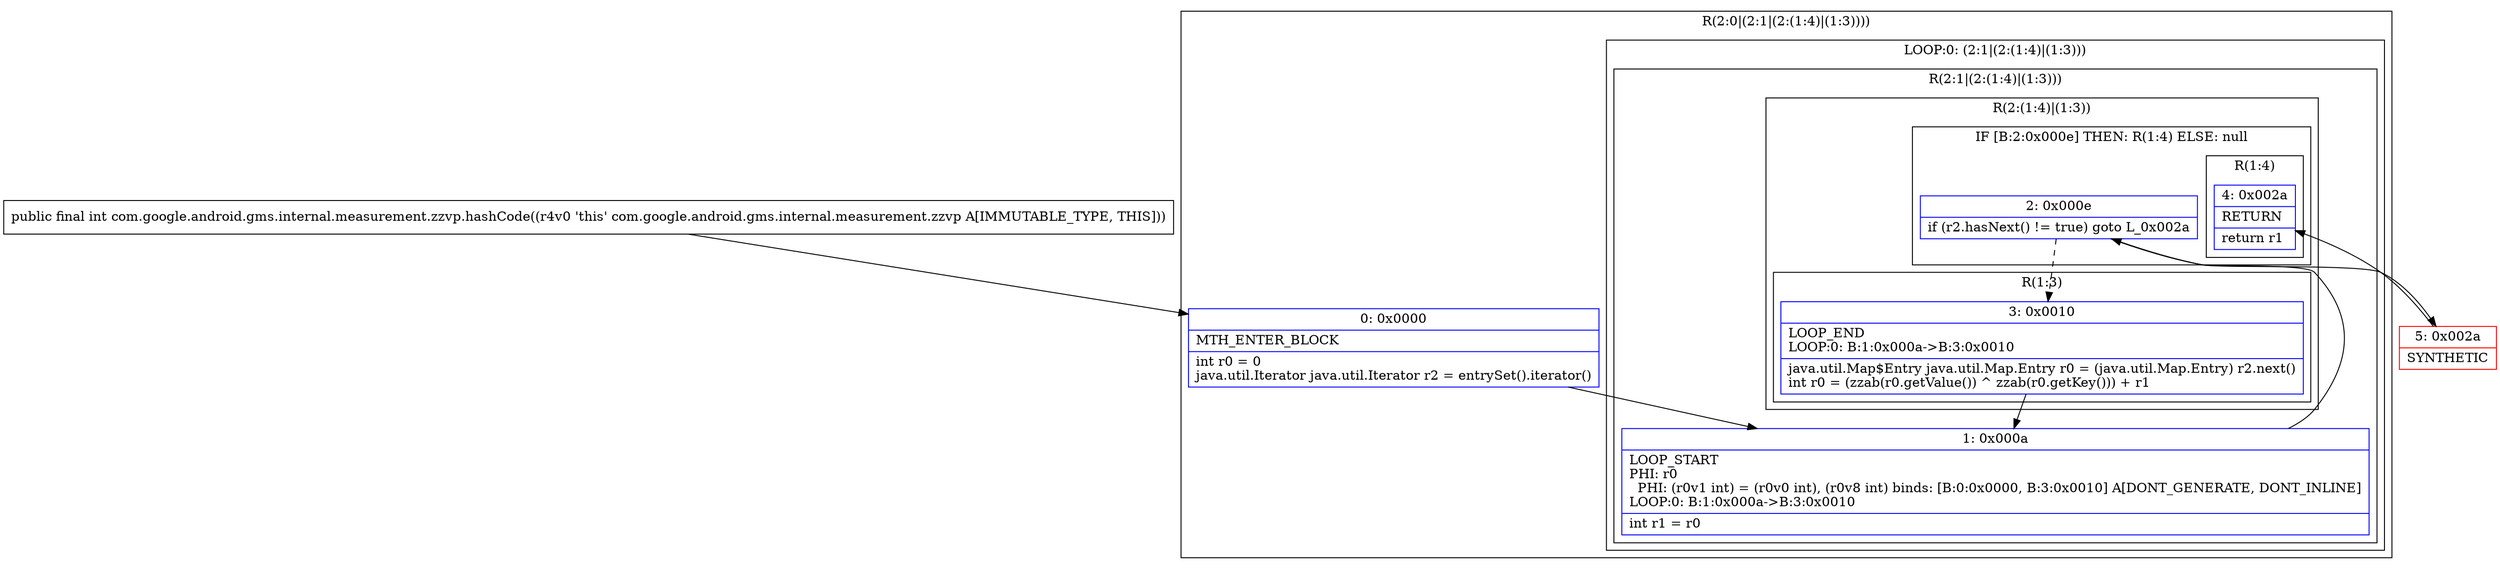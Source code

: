 digraph "CFG forcom.google.android.gms.internal.measurement.zzvp.hashCode()I" {
subgraph cluster_Region_315339127 {
label = "R(2:0|(2:1|(2:(1:4)|(1:3))))";
node [shape=record,color=blue];
Node_0 [shape=record,label="{0\:\ 0x0000|MTH_ENTER_BLOCK\l|int r0 = 0\ljava.util.Iterator java.util.Iterator r2 = entrySet().iterator()\l}"];
subgraph cluster_LoopRegion_1665974591 {
label = "LOOP:0: (2:1|(2:(1:4)|(1:3)))";
node [shape=record,color=blue];
subgraph cluster_Region_1387502665 {
label = "R(2:1|(2:(1:4)|(1:3)))";
node [shape=record,color=blue];
Node_1 [shape=record,label="{1\:\ 0x000a|LOOP_START\lPHI: r0 \l  PHI: (r0v1 int) = (r0v0 int), (r0v8 int) binds: [B:0:0x0000, B:3:0x0010] A[DONT_GENERATE, DONT_INLINE]\lLOOP:0: B:1:0x000a\-\>B:3:0x0010\l|int r1 = r0\l}"];
subgraph cluster_Region_1677081955 {
label = "R(2:(1:4)|(1:3))";
node [shape=record,color=blue];
subgraph cluster_IfRegion_477266776 {
label = "IF [B:2:0x000e] THEN: R(1:4) ELSE: null";
node [shape=record,color=blue];
Node_2 [shape=record,label="{2\:\ 0x000e|if (r2.hasNext() != true) goto L_0x002a\l}"];
subgraph cluster_Region_1409145256 {
label = "R(1:4)";
node [shape=record,color=blue];
Node_4 [shape=record,label="{4\:\ 0x002a|RETURN\l|return r1\l}"];
}
}
subgraph cluster_Region_595366848 {
label = "R(1:3)";
node [shape=record,color=blue];
Node_3 [shape=record,label="{3\:\ 0x0010|LOOP_END\lLOOP:0: B:1:0x000a\-\>B:3:0x0010\l|java.util.Map$Entry java.util.Map.Entry r0 = (java.util.Map.Entry) r2.next()\lint r0 = (zzab(r0.getValue()) ^ zzab(r0.getKey())) + r1\l}"];
}
}
}
}
}
Node_5 [shape=record,color=red,label="{5\:\ 0x002a|SYNTHETIC\l}"];
MethodNode[shape=record,label="{public final int com.google.android.gms.internal.measurement.zzvp.hashCode((r4v0 'this' com.google.android.gms.internal.measurement.zzvp A[IMMUTABLE_TYPE, THIS])) }"];
MethodNode -> Node_0;
Node_0 -> Node_1;
Node_1 -> Node_2;
Node_2 -> Node_3[style=dashed];
Node_2 -> Node_5;
Node_3 -> Node_1;
Node_5 -> Node_4;
}

